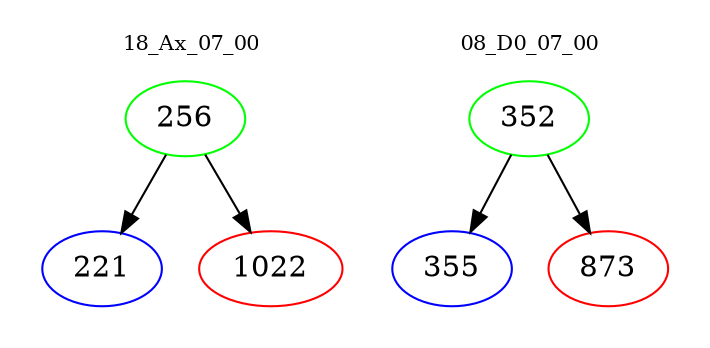 digraph{
subgraph cluster_0 {
color = white
label = "18_Ax_07_00";
fontsize=10;
T0_256 [label="256", color="green"]
T0_256 -> T0_221 [color="black"]
T0_221 [label="221", color="blue"]
T0_256 -> T0_1022 [color="black"]
T0_1022 [label="1022", color="red"]
}
subgraph cluster_1 {
color = white
label = "08_D0_07_00";
fontsize=10;
T1_352 [label="352", color="green"]
T1_352 -> T1_355 [color="black"]
T1_355 [label="355", color="blue"]
T1_352 -> T1_873 [color="black"]
T1_873 [label="873", color="red"]
}
}
